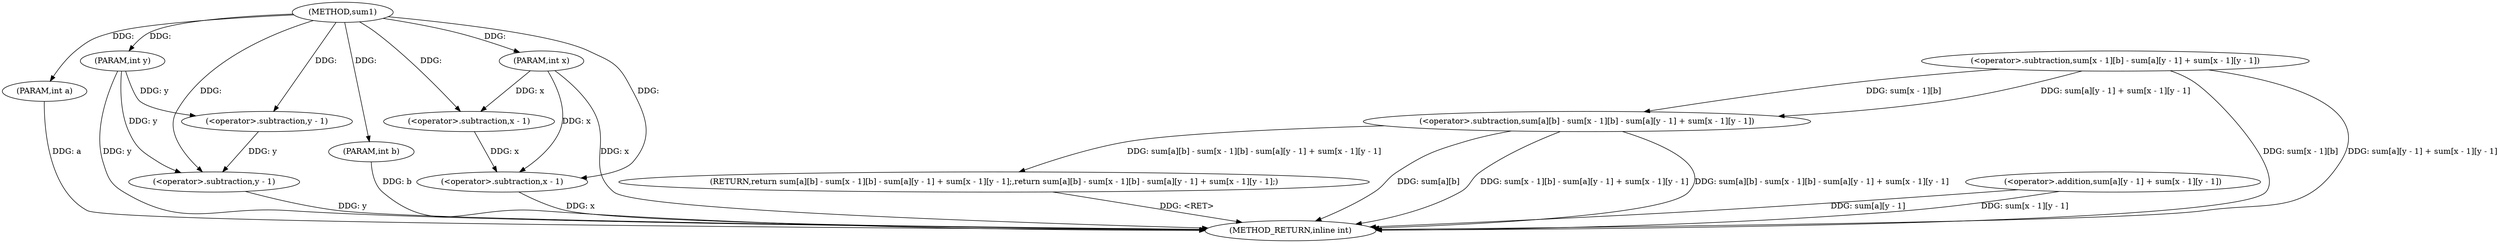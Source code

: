 digraph "sum1" {  
"1000101" [label = "(METHOD,sum1)" ]
"1000139" [label = "(METHOD_RETURN,inline int)" ]
"1000102" [label = "(PARAM,int x)" ]
"1000103" [label = "(PARAM,int y)" ]
"1000104" [label = "(PARAM,int a)" ]
"1000105" [label = "(PARAM,int b)" ]
"1000107" [label = "(RETURN,return sum[a][b] - sum[x - 1][b] - sum[a][y - 1] + sum[x - 1][y - 1];,return sum[a][b] - sum[x - 1][b] - sum[a][y - 1] + sum[x - 1][y - 1];)" ]
"1000108" [label = "(<operator>.subtraction,sum[a][b] - sum[x - 1][b] - sum[a][y - 1] + sum[x - 1][y - 1])" ]
"1000114" [label = "(<operator>.subtraction,sum[x - 1][b] - sum[a][y - 1] + sum[x - 1][y - 1])" ]
"1000122" [label = "(<operator>.addition,sum[a][y - 1] + sum[x - 1][y - 1])" ]
"1000118" [label = "(<operator>.subtraction,x - 1)" ]
"1000127" [label = "(<operator>.subtraction,y - 1)" ]
"1000136" [label = "(<operator>.subtraction,y - 1)" ]
"1000133" [label = "(<operator>.subtraction,x - 1)" ]
  "1000102" -> "1000139"  [ label = "DDG: x"] 
  "1000103" -> "1000139"  [ label = "DDG: y"] 
  "1000104" -> "1000139"  [ label = "DDG: a"] 
  "1000105" -> "1000139"  [ label = "DDG: b"] 
  "1000108" -> "1000139"  [ label = "DDG: sum[a][b]"] 
  "1000114" -> "1000139"  [ label = "DDG: sum[x - 1][b]"] 
  "1000122" -> "1000139"  [ label = "DDG: sum[a][y - 1]"] 
  "1000133" -> "1000139"  [ label = "DDG: x"] 
  "1000136" -> "1000139"  [ label = "DDG: y"] 
  "1000122" -> "1000139"  [ label = "DDG: sum[x - 1][y - 1]"] 
  "1000114" -> "1000139"  [ label = "DDG: sum[a][y - 1] + sum[x - 1][y - 1]"] 
  "1000108" -> "1000139"  [ label = "DDG: sum[x - 1][b] - sum[a][y - 1] + sum[x - 1][y - 1]"] 
  "1000108" -> "1000139"  [ label = "DDG: sum[a][b] - sum[x - 1][b] - sum[a][y - 1] + sum[x - 1][y - 1]"] 
  "1000107" -> "1000139"  [ label = "DDG: <RET>"] 
  "1000101" -> "1000102"  [ label = "DDG: "] 
  "1000101" -> "1000103"  [ label = "DDG: "] 
  "1000101" -> "1000104"  [ label = "DDG: "] 
  "1000101" -> "1000105"  [ label = "DDG: "] 
  "1000108" -> "1000107"  [ label = "DDG: sum[a][b] - sum[x - 1][b] - sum[a][y - 1] + sum[x - 1][y - 1]"] 
  "1000114" -> "1000108"  [ label = "DDG: sum[x - 1][b]"] 
  "1000114" -> "1000108"  [ label = "DDG: sum[a][y - 1] + sum[x - 1][y - 1]"] 
  "1000102" -> "1000118"  [ label = "DDG: x"] 
  "1000101" -> "1000118"  [ label = "DDG: "] 
  "1000103" -> "1000127"  [ label = "DDG: y"] 
  "1000101" -> "1000127"  [ label = "DDG: "] 
  "1000127" -> "1000136"  [ label = "DDG: y"] 
  "1000103" -> "1000136"  [ label = "DDG: y"] 
  "1000101" -> "1000136"  [ label = "DDG: "] 
  "1000118" -> "1000133"  [ label = "DDG: x"] 
  "1000102" -> "1000133"  [ label = "DDG: x"] 
  "1000101" -> "1000133"  [ label = "DDG: "] 
}
